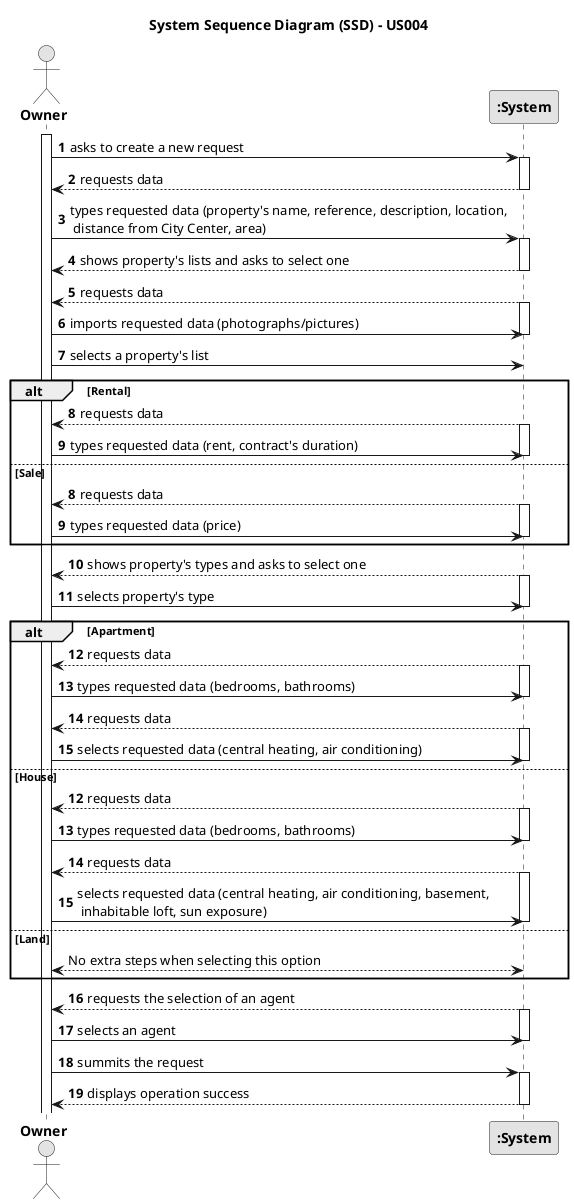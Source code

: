 @startuml
skinparam monochrome true
skinparam packageStyle rectangle
skinparam shadowing false

title System Sequence Diagram (SSD) - US004

autonumber

actor "<b>Owner</b>" as Owner
participant "<b>:System</b>" as System

activate Owner

    Owner -> System : asks to create a new request
    activate System

        System --> Owner : requests data
    deactivate System

    Owner -> System : types requested data (property's name, reference, description, location,\n distance from City Center, area)
    activate System

        System --> Owner : shows property's lists and asks to select one
    deactivate System


    System --> "Owner" : requests data
    activate System
    Owner -> System : imports requested data (photographs/pictures)

        deactivate System

    Owner -> System : selects a property's list
'    activate System
'    deactivate System

    alt Rental
        autonumber 8
        System --> "Owner": requests data
        activate System

        "Owner" -> System: types requested data (rent, contract's duration)
        deactivate System

    else Sale
        autonumber 8
         System --> "Owner": requests data
        activate System

        "Owner" -> System: types requested data (price)
        deactivate System

    end

    System --> "Owner" : shows property's types and asks to select one
    activate System
    Owner -> System : selects property's type
    deactivate System


   alt Apartment

        System --> "Owner": requests data
        activate System

        "Owner" -> System: types requested data (bedrooms, bathrooms)
        deactivate System

    System --> "Owner": requests data
                    activate System

                    "Owner" -> System: selects requested data (central heating, air conditioning)
                    deactivate System

    else House
        autonumber 12
         System --> "Owner": requests data
        activate System

        "Owner" -> System: types requested data (bedrooms, bathrooms)
        deactivate System

         System --> "Owner": requests data
         activate System

         "Owner" -> System: selects requested data (central heating, air conditioning, basement,\n inhabitable loft, sun exposure)
         deactivate System

    else Land
        autonumber stop
        "Owner" <--> System: No extra steps when selecting this option

    end

    autonumber 16
        System --> Owner : requests the selection of an agent
    activate System

    "Owner" -> System : selects an agent
    deactivate System


        "Owner" -> System : summits the request
    activate System

    System --> "Owner" : displays operation success
    deactivate System

@enduml